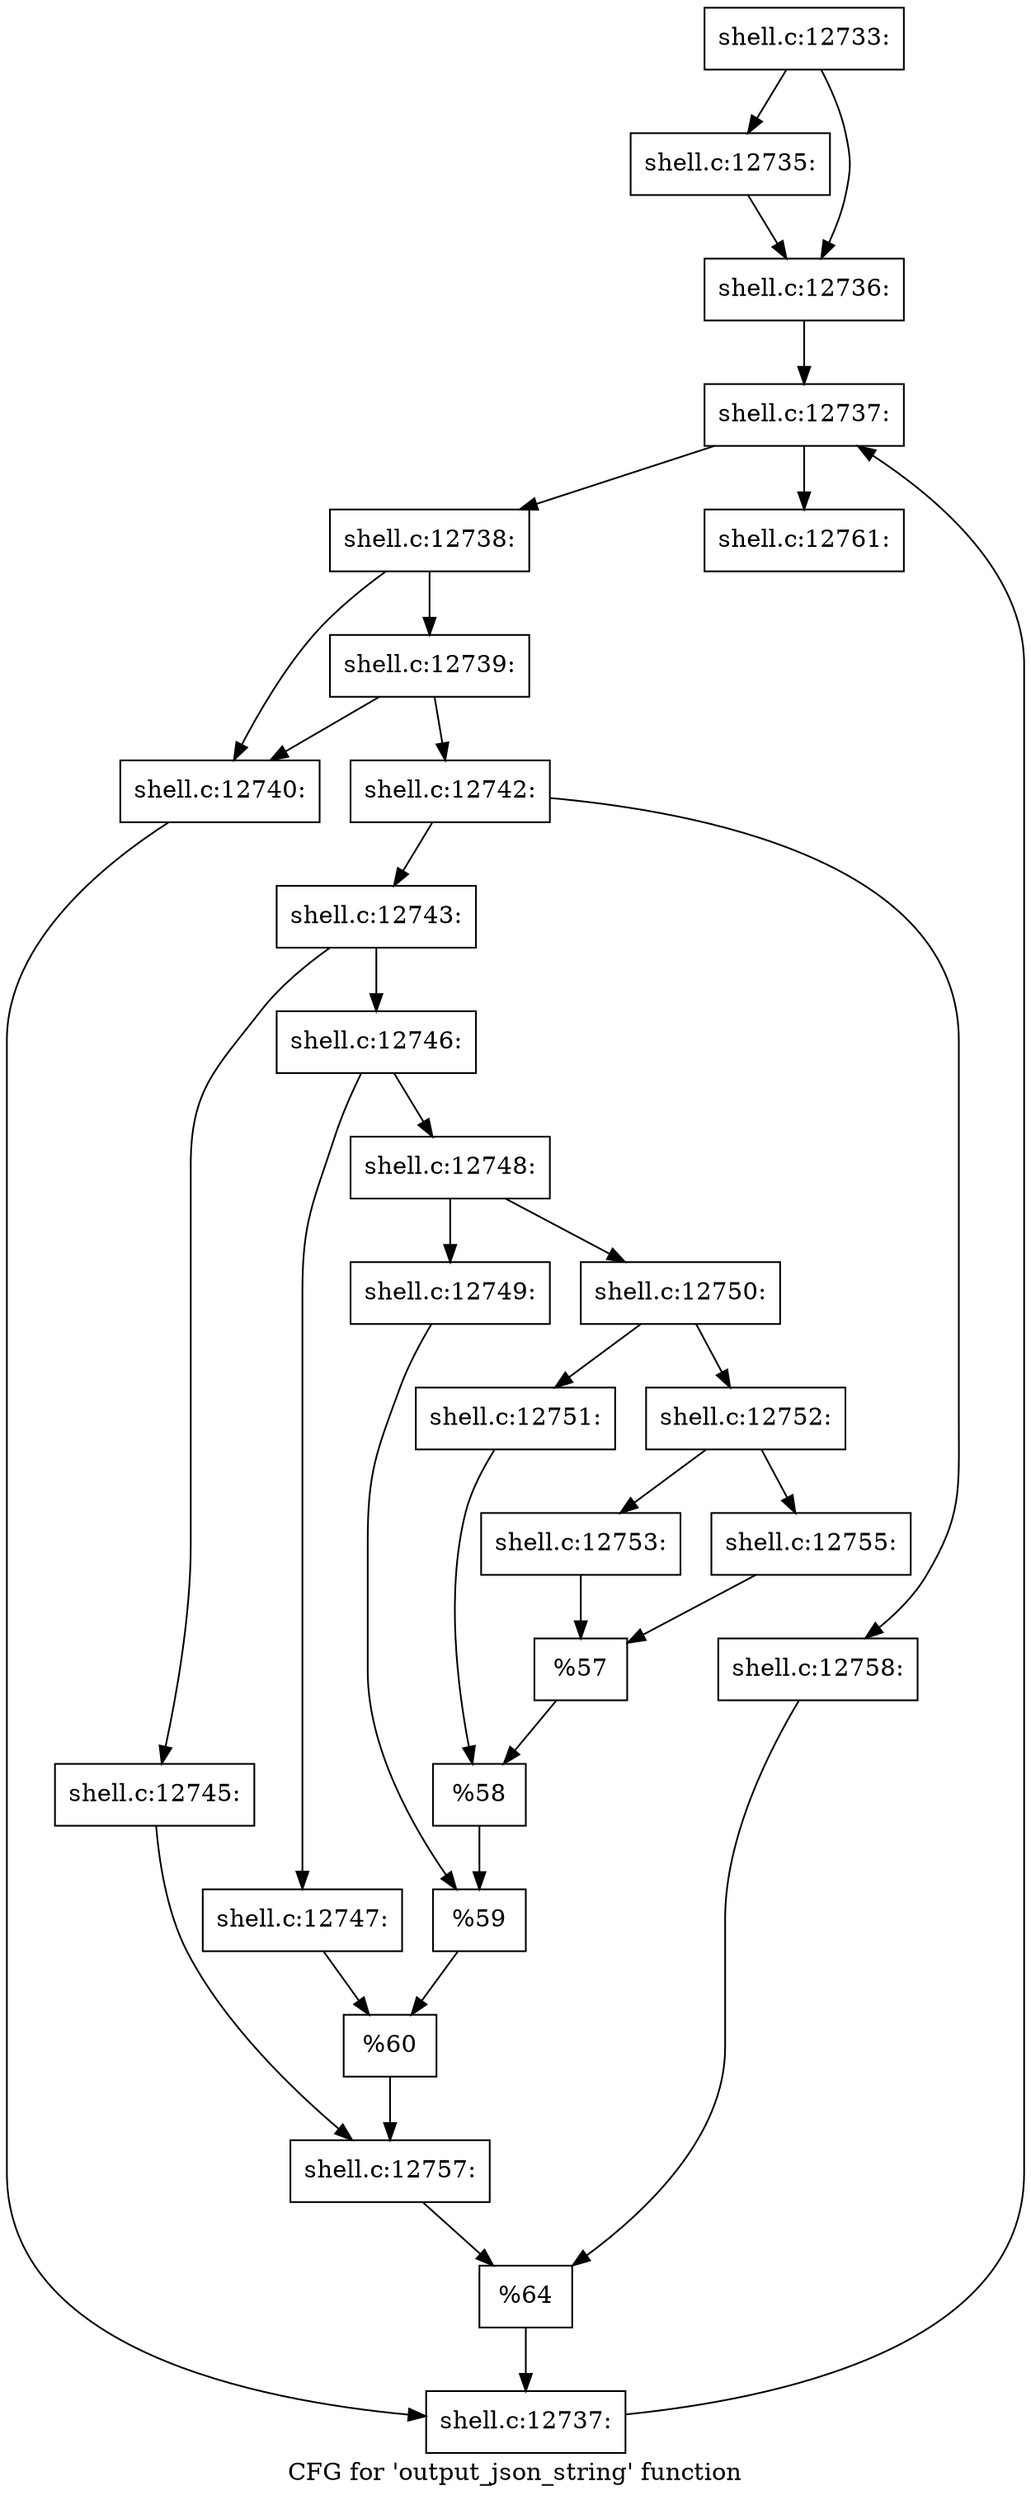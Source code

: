 digraph "CFG for 'output_json_string' function" {
	label="CFG for 'output_json_string' function";

	Node0x56027729ff10 [shape=record,label="{shell.c:12733:}"];
	Node0x56027729ff10 -> Node0x5602772a9220;
	Node0x56027729ff10 -> Node0x5602772a9270;
	Node0x5602772a9220 [shape=record,label="{shell.c:12735:}"];
	Node0x5602772a9220 -> Node0x5602772a9270;
	Node0x5602772a9270 [shape=record,label="{shell.c:12736:}"];
	Node0x5602772a9270 -> Node0x5602772a9e50;
	Node0x5602772a9e50 [shape=record,label="{shell.c:12737:}"];
	Node0x5602772a9e50 -> Node0x5602772aa260;
	Node0x5602772a9e50 -> Node0x5602772aa090;
	Node0x5602772aa260 [shape=record,label="{shell.c:12738:}"];
	Node0x5602772aa260 -> Node0x5602772aa720;
	Node0x5602772aa260 -> Node0x5602772aa810;
	Node0x5602772aa810 [shape=record,label="{shell.c:12739:}"];
	Node0x5602772aa810 -> Node0x5602772aa720;
	Node0x5602772aa810 -> Node0x5602772aa7c0;
	Node0x5602772aa720 [shape=record,label="{shell.c:12740:}"];
	Node0x5602772aa720 -> Node0x5602772aa770;
	Node0x5602772aa7c0 [shape=record,label="{shell.c:12742:}"];
	Node0x5602772aa7c0 -> Node0x5602772ab040;
	Node0x5602772aa7c0 -> Node0x5602772ab0e0;
	Node0x5602772ab040 [shape=record,label="{shell.c:12743:}"];
	Node0x5602772ab040 -> Node0x5602772ab640;
	Node0x5602772ab040 -> Node0x5602772ab6e0;
	Node0x5602772ab640 [shape=record,label="{shell.c:12745:}"];
	Node0x5602772ab640 -> Node0x5602772ab690;
	Node0x5602772ab6e0 [shape=record,label="{shell.c:12746:}"];
	Node0x5602772ab6e0 -> Node0x5602772abd10;
	Node0x5602772ab6e0 -> Node0x5602772abdb0;
	Node0x5602772abd10 [shape=record,label="{shell.c:12747:}"];
	Node0x5602772abd10 -> Node0x5602772abd60;
	Node0x5602772abdb0 [shape=record,label="{shell.c:12748:}"];
	Node0x5602772abdb0 -> Node0x5602772ac3e0;
	Node0x5602772abdb0 -> Node0x5602772ac480;
	Node0x5602772ac3e0 [shape=record,label="{shell.c:12749:}"];
	Node0x5602772ac3e0 -> Node0x5602772ac430;
	Node0x5602772ac480 [shape=record,label="{shell.c:12750:}"];
	Node0x5602772ac480 -> Node0x5602772acab0;
	Node0x5602772ac480 -> Node0x5602772acb50;
	Node0x5602772acab0 [shape=record,label="{shell.c:12751:}"];
	Node0x5602772acab0 -> Node0x5602772acb00;
	Node0x5602772acb50 [shape=record,label="{shell.c:12752:}"];
	Node0x5602772acb50 -> Node0x5602772ad180;
	Node0x5602772acb50 -> Node0x5602772ad220;
	Node0x5602772ad180 [shape=record,label="{shell.c:12753:}"];
	Node0x5602772ad180 -> Node0x5602772ad1d0;
	Node0x5602772ad220 [shape=record,label="{shell.c:12755:}"];
	Node0x5602772ad220 -> Node0x5602772ad1d0;
	Node0x5602772ad1d0 [shape=record,label="{%57}"];
	Node0x5602772ad1d0 -> Node0x5602772acb00;
	Node0x5602772acb00 [shape=record,label="{%58}"];
	Node0x5602772acb00 -> Node0x5602772ac430;
	Node0x5602772ac430 [shape=record,label="{%59}"];
	Node0x5602772ac430 -> Node0x5602772abd60;
	Node0x5602772abd60 [shape=record,label="{%60}"];
	Node0x5602772abd60 -> Node0x5602772ab690;
	Node0x5602772ab690 [shape=record,label="{shell.c:12757:}"];
	Node0x5602772ab690 -> Node0x5602772ab090;
	Node0x5602772ab0e0 [shape=record,label="{shell.c:12758:}"];
	Node0x5602772ab0e0 -> Node0x5602772ab090;
	Node0x5602772ab090 [shape=record,label="{%64}"];
	Node0x5602772ab090 -> Node0x5602772aa770;
	Node0x5602772aa770 [shape=record,label="{shell.c:12737:}"];
	Node0x5602772aa770 -> Node0x5602772a9e50;
	Node0x5602772aa090 [shape=record,label="{shell.c:12761:}"];
}
